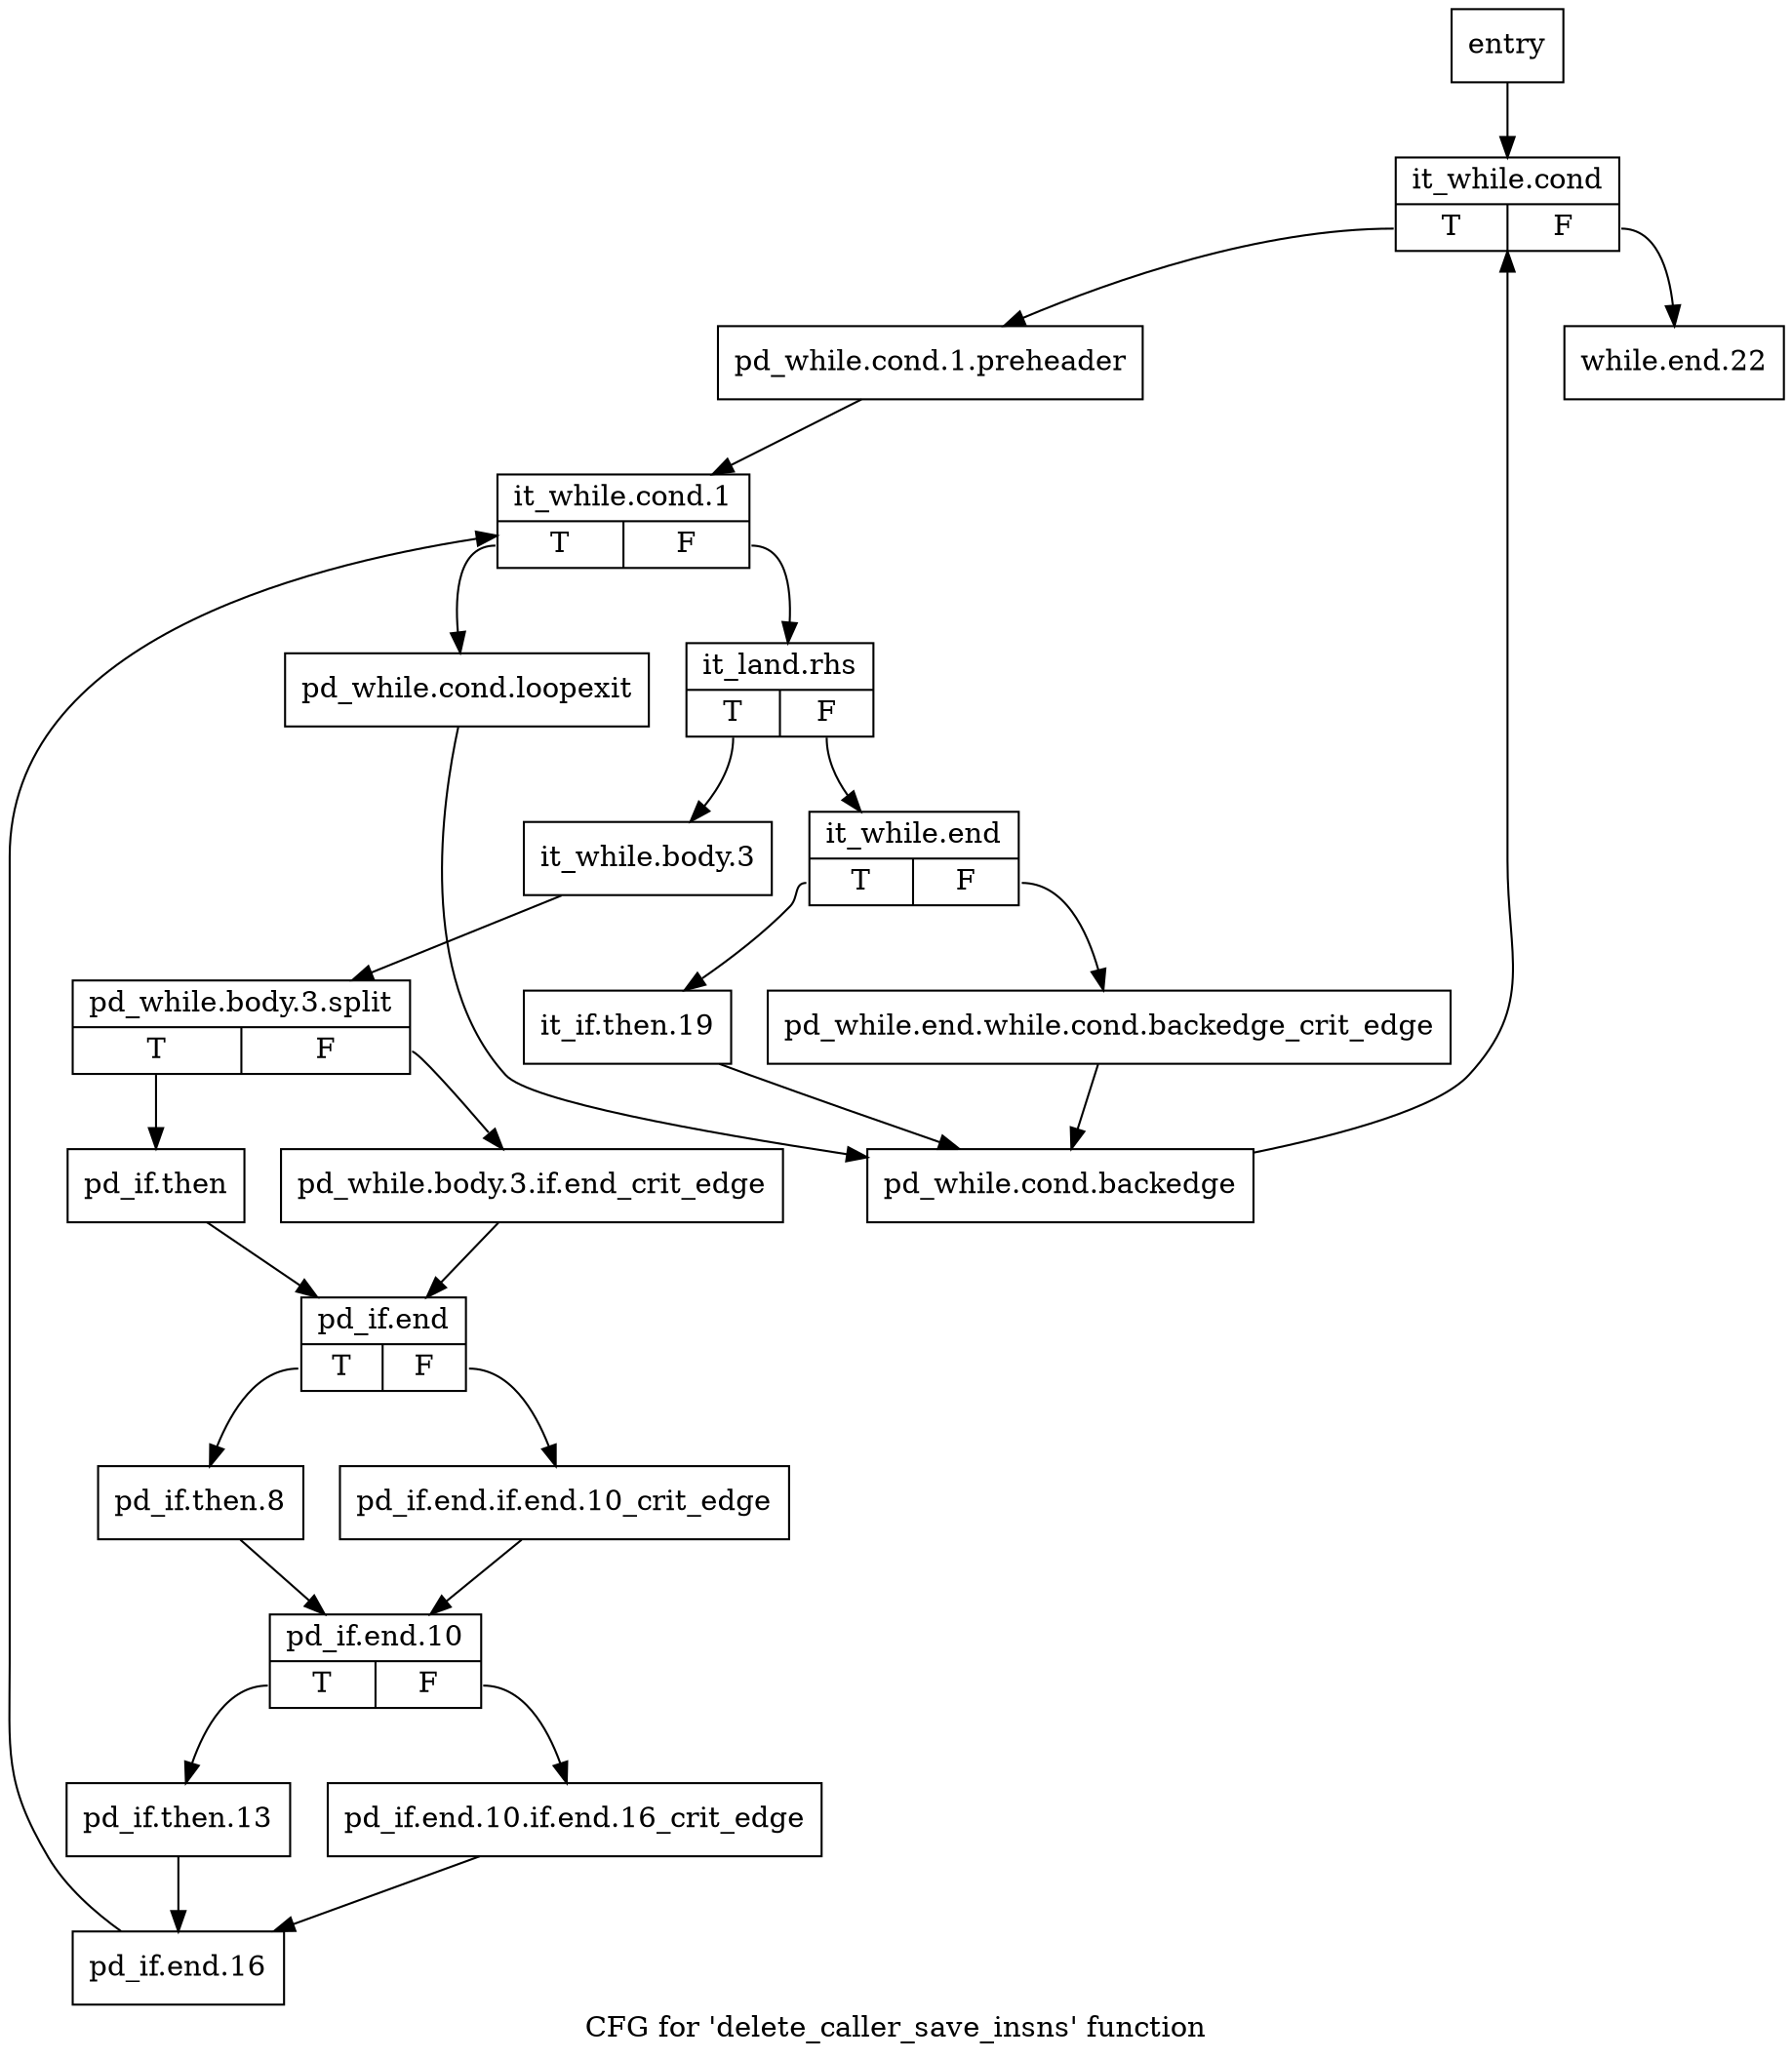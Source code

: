 digraph "CFG for 'delete_caller_save_insns' function" {
	label="CFG for 'delete_caller_save_insns' function";

	Node0x8b7a720 [shape=record,label="{entry}"];
	Node0x8b7a720 -> Node0x8b7a7c0;
	Node0x8b7a770 [shape=record,label="{pd_while.cond.loopexit}"];
	Node0x8b7a770 -> Node0x8b7ad10;
	Node0x8b7a7c0 [shape=record,label="{it_while.cond|{<s0>T|<s1>F}}"];
	Node0x8b7a7c0:s0 -> Node0x8b7a810;
	Node0x8b7a7c0:s1 -> Node0x8b7ad60;
	Node0x8b7a810 [shape=record,label="{pd_while.cond.1.preheader}"];
	Node0x8b7a810 -> Node0x8b7a860;
	Node0x8b7a860 [shape=record,label="{it_while.cond.1|{<s0>T|<s1>F}}"];
	Node0x8b7a860:s0 -> Node0x8b7a770;
	Node0x8b7a860:s1 -> Node0x8b7a8b0;
	Node0x8b7a8b0 [shape=record,label="{it_land.rhs|{<s0>T|<s1>F}}"];
	Node0x8b7a8b0:s0 -> Node0x8b7a900;
	Node0x8b7a8b0:s1 -> Node0x8b7ac20;
	Node0x8b7a900 [shape=record,label="{it_while.body.3}"];
	Node0x8b7a900 -> Node0xea95ac0;
	Node0xea95ac0 [shape=record,label="{pd_while.body.3.split|{<s0>T|<s1>F}}"];
	Node0xea95ac0:s0 -> Node0x8b7a9a0;
	Node0xea95ac0:s1 -> Node0x8b7a950;
	Node0x8b7a950 [shape=record,label="{pd_while.body.3.if.end_crit_edge}"];
	Node0x8b7a950 -> Node0x8b7a9f0;
	Node0x8b7a9a0 [shape=record,label="{pd_if.then}"];
	Node0x8b7a9a0 -> Node0x8b7a9f0;
	Node0x8b7a9f0 [shape=record,label="{pd_if.end|{<s0>T|<s1>F}}"];
	Node0x8b7a9f0:s0 -> Node0x8b7aa90;
	Node0x8b7a9f0:s1 -> Node0x8b7aa40;
	Node0x8b7aa40 [shape=record,label="{pd_if.end.if.end.10_crit_edge}"];
	Node0x8b7aa40 -> Node0x8b7aae0;
	Node0x8b7aa90 [shape=record,label="{pd_if.then.8}"];
	Node0x8b7aa90 -> Node0x8b7aae0;
	Node0x8b7aae0 [shape=record,label="{pd_if.end.10|{<s0>T|<s1>F}}"];
	Node0x8b7aae0:s0 -> Node0x8b7ab80;
	Node0x8b7aae0:s1 -> Node0x8b7ab30;
	Node0x8b7ab30 [shape=record,label="{pd_if.end.10.if.end.16_crit_edge}"];
	Node0x8b7ab30 -> Node0x8b7abd0;
	Node0x8b7ab80 [shape=record,label="{pd_if.then.13}"];
	Node0x8b7ab80 -> Node0x8b7abd0;
	Node0x8b7abd0 [shape=record,label="{pd_if.end.16}"];
	Node0x8b7abd0 -> Node0x8b7a860;
	Node0x8b7ac20 [shape=record,label="{it_while.end|{<s0>T|<s1>F}}"];
	Node0x8b7ac20:s0 -> Node0x8b7acc0;
	Node0x8b7ac20:s1 -> Node0x8b7ac70;
	Node0x8b7ac70 [shape=record,label="{pd_while.end.while.cond.backedge_crit_edge}"];
	Node0x8b7ac70 -> Node0x8b7ad10;
	Node0x8b7acc0 [shape=record,label="{it_if.then.19}"];
	Node0x8b7acc0 -> Node0x8b7ad10;
	Node0x8b7ad10 [shape=record,label="{pd_while.cond.backedge}"];
	Node0x8b7ad10 -> Node0x8b7a7c0;
	Node0x8b7ad60 [shape=record,label="{while.end.22}"];
}
